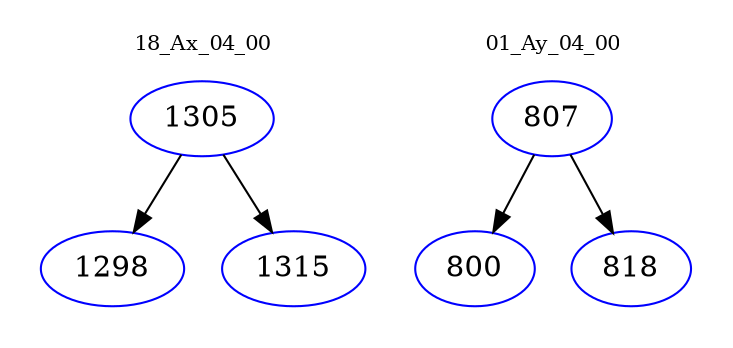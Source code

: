digraph{
subgraph cluster_0 {
color = white
label = "18_Ax_04_00";
fontsize=10;
T0_1305 [label="1305", color="blue"]
T0_1305 -> T0_1298 [color="black"]
T0_1298 [label="1298", color="blue"]
T0_1305 -> T0_1315 [color="black"]
T0_1315 [label="1315", color="blue"]
}
subgraph cluster_1 {
color = white
label = "01_Ay_04_00";
fontsize=10;
T1_807 [label="807", color="blue"]
T1_807 -> T1_800 [color="black"]
T1_800 [label="800", color="blue"]
T1_807 -> T1_818 [color="black"]
T1_818 [label="818", color="blue"]
}
}
